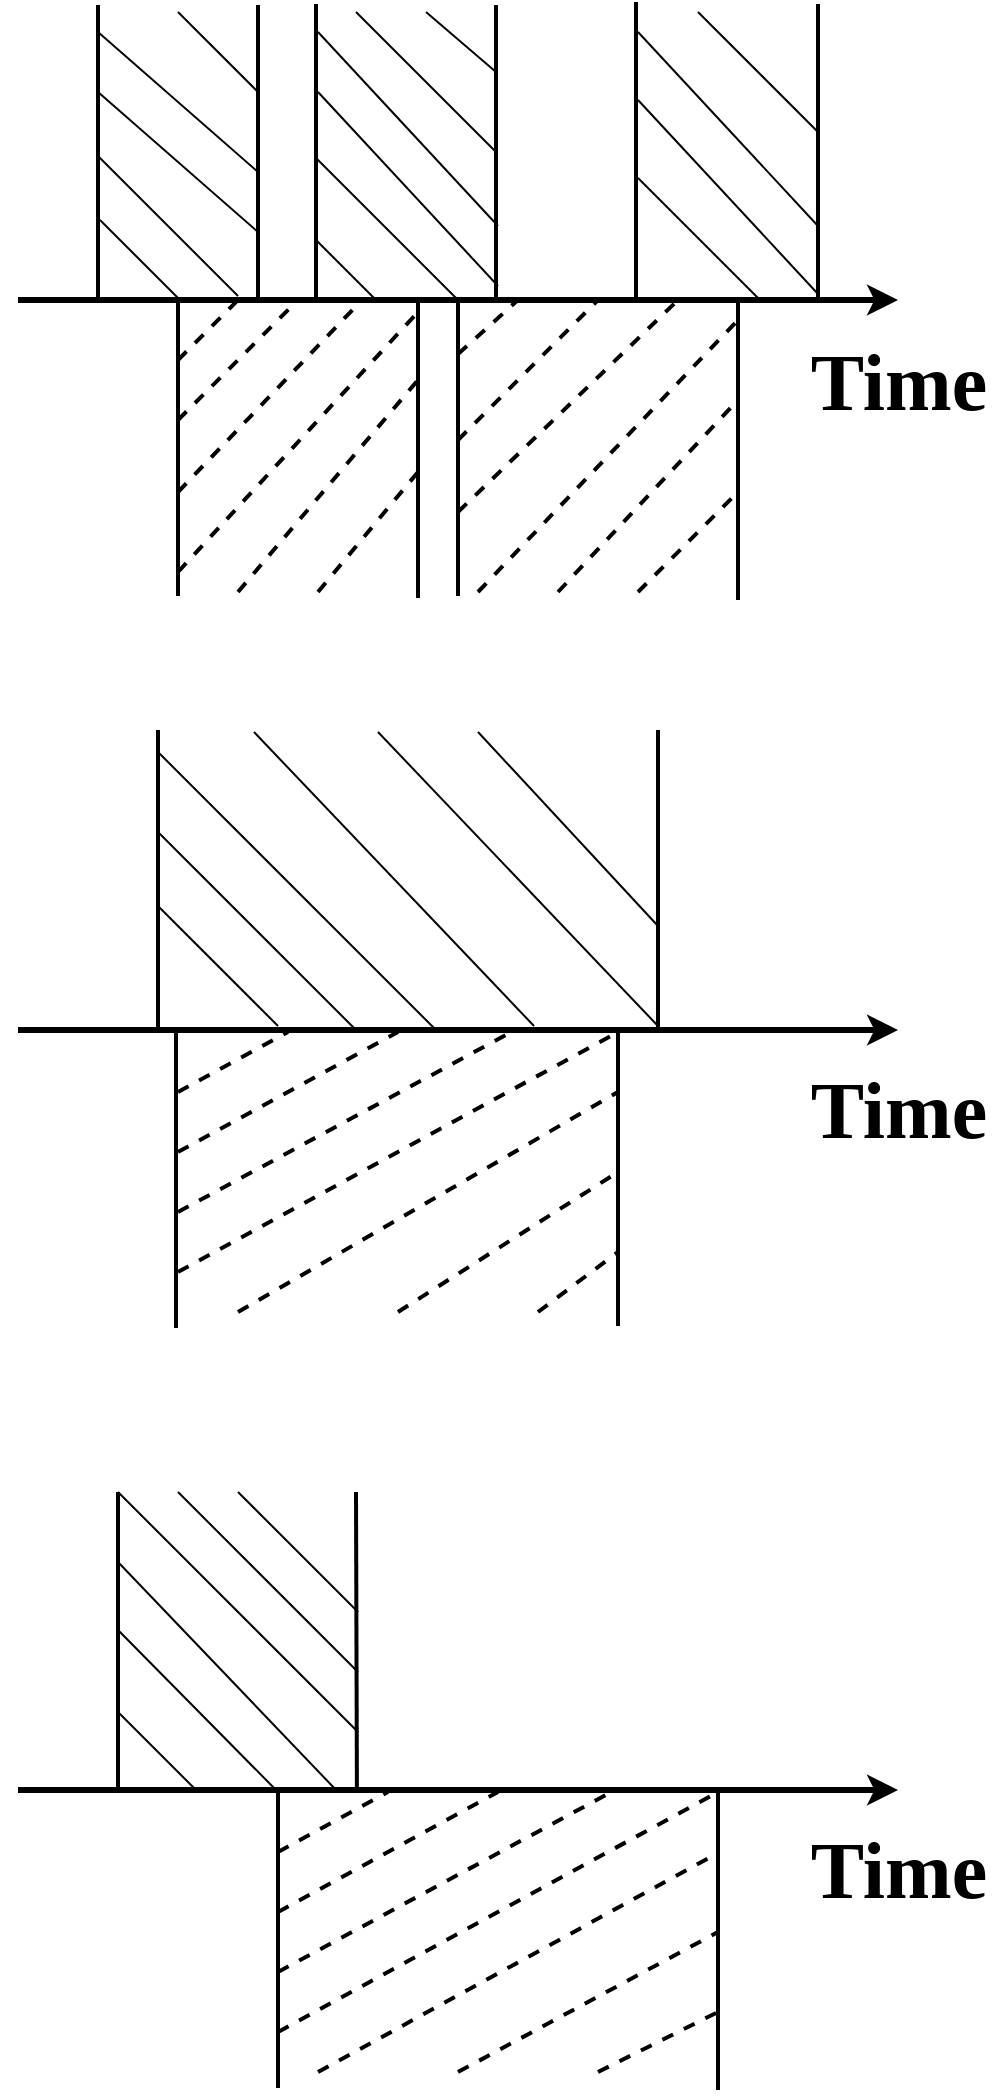 <mxfile version="13.3.1" type="device"><diagram id="qRE0BlbIc8GzUHkcvJrJ" name="Page-1"><mxGraphModel dx="946" dy="625" grid="1" gridSize="10" guides="1" tooltips="1" connect="1" arrows="1" fold="1" page="1" pageScale="1" pageWidth="827" pageHeight="1169" math="0" shadow="0"><root><mxCell id="0"/><mxCell id="1" parent="0"/><mxCell id="COiFNxoEM7ntZJSvQjRZ-1" value="" style="endArrow=classic;html=1;strokeWidth=3;" parent="1" edge="1"><mxGeometry width="50" height="50" relative="1" as="geometry"><mxPoint x="40" y="164" as="sourcePoint"/><mxPoint x="480" y="164" as="targetPoint"/></mxGeometry></mxCell><mxCell id="COiFNxoEM7ntZJSvQjRZ-41" value="" style="endArrow=none;dashed=1;html=1;strokeWidth=2;" parent="1" edge="1"><mxGeometry width="50" height="50" relative="1" as="geometry"><mxPoint x="120" y="224" as="sourcePoint"/><mxPoint x="180" y="164" as="targetPoint"/></mxGeometry></mxCell><mxCell id="COiFNxoEM7ntZJSvQjRZ-42" value="" style="endArrow=none;dashed=1;html=1;strokeWidth=2;" parent="1" edge="1"><mxGeometry width="50" height="50" relative="1" as="geometry"><mxPoint x="120" y="194" as="sourcePoint"/><mxPoint x="150" y="164" as="targetPoint"/></mxGeometry></mxCell><mxCell id="COiFNxoEM7ntZJSvQjRZ-44" value="" style="endArrow=none;dashed=1;html=1;strokeWidth=2;" parent="1" edge="1"><mxGeometry width="50" height="50" relative="1" as="geometry"><mxPoint x="120" y="260" as="sourcePoint"/><mxPoint x="212" y="164" as="targetPoint"/></mxGeometry></mxCell><mxCell id="COiFNxoEM7ntZJSvQjRZ-46" value="" style="endArrow=none;dashed=1;html=1;strokeWidth=2;" parent="1" edge="1"><mxGeometry width="50" height="50" relative="1" as="geometry"><mxPoint x="120" y="300" as="sourcePoint"/><mxPoint x="240" y="170" as="targetPoint"/></mxGeometry></mxCell><mxCell id="COiFNxoEM7ntZJSvQjRZ-47" value="" style="endArrow=none;dashed=1;html=1;strokeWidth=2;" parent="1" edge="1"><mxGeometry width="50" height="50" relative="1" as="geometry"><mxPoint x="150" y="310" as="sourcePoint"/><mxPoint x="240" y="204" as="targetPoint"/></mxGeometry></mxCell><mxCell id="COiFNxoEM7ntZJSvQjRZ-48" value="" style="endArrow=none;dashed=1;html=1;strokeWidth=2;" parent="1" edge="1"><mxGeometry width="50" height="50" relative="1" as="geometry"><mxPoint x="260" y="191" as="sourcePoint"/><mxPoint x="290" y="164" as="targetPoint"/></mxGeometry></mxCell><mxCell id="COiFNxoEM7ntZJSvQjRZ-50" value="" style="endArrow=none;dashed=1;html=1;strokeWidth=2;" parent="1" edge="1"><mxGeometry width="50" height="50" relative="1" as="geometry"><mxPoint x="260" y="234" as="sourcePoint"/><mxPoint x="330" y="164" as="targetPoint"/></mxGeometry></mxCell><mxCell id="COiFNxoEM7ntZJSvQjRZ-52" value="" style="endArrow=none;dashed=1;html=1;strokeWidth=2;" parent="1" edge="1"><mxGeometry width="50" height="50" relative="1" as="geometry"><mxPoint x="260" y="270" as="sourcePoint"/><mxPoint x="370" y="164" as="targetPoint"/></mxGeometry></mxCell><mxCell id="COiFNxoEM7ntZJSvQjRZ-54" value="" style="endArrow=none;dashed=1;html=1;strokeWidth=2;" parent="1" edge="1"><mxGeometry width="50" height="50" relative="1" as="geometry"><mxPoint x="270" y="310" as="sourcePoint"/><mxPoint x="400" y="174" as="targetPoint"/></mxGeometry></mxCell><mxCell id="COiFNxoEM7ntZJSvQjRZ-56" value="" style="endArrow=none;dashed=1;html=1;strokeWidth=2;" parent="1" edge="1"><mxGeometry width="50" height="50" relative="1" as="geometry"><mxPoint x="310" y="310" as="sourcePoint"/><mxPoint x="400" y="214" as="targetPoint"/></mxGeometry></mxCell><mxCell id="COiFNxoEM7ntZJSvQjRZ-57" value="" style="endArrow=classic;html=1;strokeWidth=3;" parent="1" edge="1"><mxGeometry width="50" height="50" relative="1" as="geometry"><mxPoint x="40" y="529" as="sourcePoint"/><mxPoint x="480" y="529" as="targetPoint"/></mxGeometry></mxCell><mxCell id="COiFNxoEM7ntZJSvQjRZ-108" value="" style="group" parent="1" vertex="1" connectable="0"><mxGeometry x="120" y="527" width="220" height="83" as="geometry"/></mxCell><mxCell id="COiFNxoEM7ntZJSvQjRZ-107" value="" style="group" parent="COiFNxoEM7ntZJSvQjRZ-108" vertex="1" connectable="0"><mxGeometry width="220" height="83" as="geometry"/></mxCell><mxCell id="COiFNxoEM7ntZJSvQjRZ-90" value="" style="endArrow=none;dashed=1;html=1;strokeWidth=2;" parent="COiFNxoEM7ntZJSvQjRZ-107" edge="1"><mxGeometry width="50" height="50" relative="1" as="geometry"><mxPoint y="63" as="sourcePoint"/><mxPoint x="110" y="3" as="targetPoint"/></mxGeometry></mxCell><mxCell id="COiFNxoEM7ntZJSvQjRZ-91" value="" style="endArrow=none;dashed=1;html=1;strokeWidth=2;" parent="COiFNxoEM7ntZJSvQjRZ-107" edge="1"><mxGeometry width="50" height="50" relative="1" as="geometry"><mxPoint y="33" as="sourcePoint"/><mxPoint x="55" y="3" as="targetPoint"/></mxGeometry></mxCell><mxCell id="COiFNxoEM7ntZJSvQjRZ-93" value="" style="endArrow=none;dashed=1;html=1;strokeWidth=2;" parent="COiFNxoEM7ntZJSvQjRZ-107" edge="1"><mxGeometry width="50" height="50" relative="1" as="geometry"><mxPoint y="93" as="sourcePoint"/><mxPoint x="166.663" y="3" as="targetPoint"/></mxGeometry></mxCell><mxCell id="COiFNxoEM7ntZJSvQjRZ-94" value="" style="endArrow=none;dashed=1;html=1;strokeWidth=2;" parent="COiFNxoEM7ntZJSvQjRZ-107" edge="1"><mxGeometry width="50" height="50" relative="1" as="geometry"><mxPoint y="123" as="sourcePoint"/><mxPoint x="220" y="3" as="targetPoint"/></mxGeometry></mxCell><mxCell id="COiFNxoEM7ntZJSvQjRZ-96" value="" style="endArrow=none;dashed=1;html=1;strokeWidth=2;" parent="COiFNxoEM7ntZJSvQjRZ-107" edge="1"><mxGeometry width="50" height="50" relative="1" as="geometry"><mxPoint x="30" y="143" as="sourcePoint"/><mxPoint x="220" y="33" as="targetPoint"/></mxGeometry></mxCell><mxCell id="R6PNOa5DfdEm70IOtQsC-13" value="" style="endArrow=none;html=1;strokeWidth=2;" edge="1" parent="COiFNxoEM7ntZJSvQjRZ-107"><mxGeometry width="50" height="50" relative="1" as="geometry"><mxPoint x="220" y="150" as="sourcePoint"/><mxPoint x="220" y="1" as="targetPoint"/></mxGeometry></mxCell><mxCell id="COiFNxoEM7ntZJSvQjRZ-109" value="" style="endArrow=classic;html=1;strokeWidth=3;" parent="1" edge="1"><mxGeometry width="50" height="50" relative="1" as="geometry"><mxPoint x="40" y="909" as="sourcePoint"/><mxPoint x="480" y="909" as="targetPoint"/></mxGeometry></mxCell><mxCell id="COiFNxoEM7ntZJSvQjRZ-120" value="" style="group" parent="1" vertex="1" connectable="0"><mxGeometry x="170" y="907" width="220" height="83" as="geometry"/></mxCell><mxCell id="COiFNxoEM7ntZJSvQjRZ-121" value="" style="group" parent="COiFNxoEM7ntZJSvQjRZ-120" vertex="1" connectable="0"><mxGeometry width="220" height="83" as="geometry"/></mxCell><mxCell id="COiFNxoEM7ntZJSvQjRZ-125" value="" style="endArrow=none;dashed=1;html=1;strokeWidth=2;" parent="COiFNxoEM7ntZJSvQjRZ-121" edge="1"><mxGeometry width="50" height="50" relative="1" as="geometry"><mxPoint y="63" as="sourcePoint"/><mxPoint x="110" y="3" as="targetPoint"/></mxGeometry></mxCell><mxCell id="COiFNxoEM7ntZJSvQjRZ-126" value="" style="endArrow=none;dashed=1;html=1;strokeWidth=2;" parent="COiFNxoEM7ntZJSvQjRZ-121" edge="1"><mxGeometry width="50" height="50" relative="1" as="geometry"><mxPoint y="33" as="sourcePoint"/><mxPoint x="55" y="3" as="targetPoint"/></mxGeometry></mxCell><mxCell id="COiFNxoEM7ntZJSvQjRZ-128" value="" style="endArrow=none;dashed=1;html=1;strokeWidth=2;" parent="COiFNxoEM7ntZJSvQjRZ-121" edge="1"><mxGeometry width="50" height="50" relative="1" as="geometry"><mxPoint y="93" as="sourcePoint"/><mxPoint x="166.663" y="3" as="targetPoint"/></mxGeometry></mxCell><mxCell id="COiFNxoEM7ntZJSvQjRZ-129" value="" style="endArrow=none;dashed=1;html=1;strokeWidth=2;" parent="COiFNxoEM7ntZJSvQjRZ-121" edge="1"><mxGeometry width="50" height="50" relative="1" as="geometry"><mxPoint y="123" as="sourcePoint"/><mxPoint x="220" y="3" as="targetPoint"/></mxGeometry></mxCell><mxCell id="COiFNxoEM7ntZJSvQjRZ-131" value="" style="endArrow=none;dashed=1;html=1;strokeWidth=2;" parent="COiFNxoEM7ntZJSvQjRZ-121" edge="1"><mxGeometry width="50" height="50" relative="1" as="geometry"><mxPoint x="20" y="143" as="sourcePoint"/><mxPoint x="219" y="34" as="targetPoint"/></mxGeometry></mxCell><mxCell id="COiFNxoEM7ntZJSvQjRZ-132" value="" style="group" parent="1" vertex="1" connectable="0"><mxGeometry x="90" y="829" width="120" height="80" as="geometry"/></mxCell><mxCell id="COiFNxoEM7ntZJSvQjRZ-110" value="" style="group" parent="COiFNxoEM7ntZJSvQjRZ-132" vertex="1" connectable="0"><mxGeometry width="120.0" height="80" as="geometry"/></mxCell><mxCell id="COiFNxoEM7ntZJSvQjRZ-111" value="" style="endArrow=none;html=1;strokeWidth=2;" parent="COiFNxoEM7ntZJSvQjRZ-110" edge="1"><mxGeometry width="50" height="50" relative="1" as="geometry"><mxPoint y="80" as="sourcePoint"/><mxPoint y="-69" as="targetPoint"/></mxGeometry></mxCell><mxCell id="COiFNxoEM7ntZJSvQjRZ-112" value="" style="endArrow=none;html=1;strokeWidth=2;" parent="COiFNxoEM7ntZJSvQjRZ-110" edge="1"><mxGeometry width="50" height="50" relative="1" as="geometry"><mxPoint x="119.455" y="80" as="sourcePoint"/><mxPoint x="119" y="-69" as="targetPoint"/></mxGeometry></mxCell><mxCell id="R6PNOa5DfdEm70IOtQsC-1" value="" style="endArrow=none;html=1;" edge="1" parent="COiFNxoEM7ntZJSvQjRZ-110"><mxGeometry width="50" height="50" relative="1" as="geometry"><mxPoint x="40" y="81" as="sourcePoint"/><mxPoint y="41" as="targetPoint"/></mxGeometry></mxCell><mxCell id="R6PNOa5DfdEm70IOtQsC-2" value="" style="endArrow=none;html=1;" edge="1" parent="COiFNxoEM7ntZJSvQjRZ-110"><mxGeometry width="50" height="50" relative="1" as="geometry"><mxPoint x="80" y="81" as="sourcePoint"/><mxPoint as="targetPoint"/></mxGeometry></mxCell><mxCell id="COiFNxoEM7ntZJSvQjRZ-135" value="&lt;p&gt;&lt;font face=&quot;Times New Roman&quot; size=&quot;1&quot;&gt;&lt;b style=&quot;font-size: 40px&quot;&gt;Time&lt;/b&gt;&lt;/font&gt;&lt;/p&gt;" style="text;html=1;align=center;verticalAlign=middle;resizable=0;points=[];autosize=1;" parent="1" vertex="1"><mxGeometry x="430" y="923.5" width="100" height="50" as="geometry"/></mxCell><mxCell id="R6PNOa5DfdEm70IOtQsC-3" value="" style="endArrow=none;html=1;" edge="1" parent="1"><mxGeometry width="50" height="50" relative="1" as="geometry"><mxPoint x="200" y="910" as="sourcePoint"/><mxPoint x="90" y="795" as="targetPoint"/></mxGeometry></mxCell><mxCell id="R6PNOa5DfdEm70IOtQsC-4" value="" style="endArrow=none;html=1;" edge="1" parent="1"><mxGeometry width="50" height="50" relative="1" as="geometry"><mxPoint x="210" y="880" as="sourcePoint"/><mxPoint x="90" y="760" as="targetPoint"/></mxGeometry></mxCell><mxCell id="R6PNOa5DfdEm70IOtQsC-5" value="" style="endArrow=none;html=1;" edge="1" parent="1"><mxGeometry width="50" height="50" relative="1" as="geometry"><mxPoint x="210" y="850" as="sourcePoint"/><mxPoint x="120" y="760" as="targetPoint"/></mxGeometry></mxCell><mxCell id="R6PNOa5DfdEm70IOtQsC-7" value="" style="endArrow=none;html=1;" edge="1" parent="1"><mxGeometry width="50" height="50" relative="1" as="geometry"><mxPoint x="210" y="820" as="sourcePoint"/><mxPoint x="150" y="760" as="targetPoint"/></mxGeometry></mxCell><mxCell id="R6PNOa5DfdEm70IOtQsC-9" value="" style="endArrow=none;html=1;strokeWidth=2;" edge="1" parent="1"><mxGeometry width="50" height="50" relative="1" as="geometry"><mxPoint x="170" y="1058" as="sourcePoint"/><mxPoint x="170" y="909" as="targetPoint"/></mxGeometry></mxCell><mxCell id="R6PNOa5DfdEm70IOtQsC-10" value="" style="endArrow=none;html=1;strokeWidth=2;" edge="1" parent="1"><mxGeometry width="50" height="50" relative="1" as="geometry"><mxPoint x="390" y="1059" as="sourcePoint"/><mxPoint x="390" y="910" as="targetPoint"/></mxGeometry></mxCell><mxCell id="R6PNOa5DfdEm70IOtQsC-11" value="" style="endArrow=none;dashed=1;html=1;strokeWidth=2;" edge="1" parent="1"><mxGeometry width="50" height="50" relative="1" as="geometry"><mxPoint x="260" y="1050" as="sourcePoint"/><mxPoint x="390" y="980" as="targetPoint"/></mxGeometry></mxCell><mxCell id="R6PNOa5DfdEm70IOtQsC-12" value="" style="endArrow=none;dashed=1;html=1;strokeWidth=2;" edge="1" parent="1"><mxGeometry width="50" height="50" relative="1" as="geometry"><mxPoint x="330" y="1050" as="sourcePoint"/><mxPoint x="390" y="1020" as="targetPoint"/></mxGeometry></mxCell><mxCell id="R6PNOa5DfdEm70IOtQsC-14" value="" style="endArrow=none;html=1;strokeWidth=2;" edge="1" parent="1"><mxGeometry width="50" height="50" relative="1" as="geometry"><mxPoint x="119" y="678" as="sourcePoint"/><mxPoint x="119" y="529" as="targetPoint"/></mxGeometry></mxCell><mxCell id="R6PNOa5DfdEm70IOtQsC-15" value="" style="endArrow=none;html=1;strokeWidth=2;" edge="1" parent="1"><mxGeometry width="50" height="50" relative="1" as="geometry"><mxPoint x="110" y="528" as="sourcePoint"/><mxPoint x="110" y="379" as="targetPoint"/></mxGeometry></mxCell><mxCell id="R6PNOa5DfdEm70IOtQsC-16" value="" style="endArrow=none;html=1;strokeWidth=2;" edge="1" parent="1"><mxGeometry width="50" height="50" relative="1" as="geometry"><mxPoint x="360" y="528" as="sourcePoint"/><mxPoint x="360" y="379" as="targetPoint"/></mxGeometry></mxCell><mxCell id="R6PNOa5DfdEm70IOtQsC-17" value="" style="endArrow=none;dashed=1;html=1;strokeWidth=2;" edge="1" parent="1"><mxGeometry width="50" height="50" relative="1" as="geometry"><mxPoint x="230" y="670" as="sourcePoint"/><mxPoint x="340" y="600" as="targetPoint"/></mxGeometry></mxCell><mxCell id="R6PNOa5DfdEm70IOtQsC-18" value="" style="endArrow=none;dashed=1;html=1;strokeWidth=2;" edge="1" parent="1"><mxGeometry width="50" height="50" relative="1" as="geometry"><mxPoint x="300" y="670" as="sourcePoint"/><mxPoint x="340" y="640" as="targetPoint"/></mxGeometry></mxCell><mxCell id="R6PNOa5DfdEm70IOtQsC-19" value="" style="endArrow=none;html=1;" edge="1" parent="1"><mxGeometry width="50" height="50" relative="1" as="geometry"><mxPoint x="170" y="527" as="sourcePoint"/><mxPoint x="110" y="467" as="targetPoint"/></mxGeometry></mxCell><mxCell id="R6PNOa5DfdEm70IOtQsC-21" value="" style="endArrow=none;html=1;" edge="1" parent="1"><mxGeometry width="50" height="50" relative="1" as="geometry"><mxPoint x="210" y="530" as="sourcePoint"/><mxPoint x="110" y="430" as="targetPoint"/></mxGeometry></mxCell><mxCell id="R6PNOa5DfdEm70IOtQsC-22" value="" style="endArrow=none;html=1;" edge="1" parent="1"><mxGeometry width="50" height="50" relative="1" as="geometry"><mxPoint x="250" y="530" as="sourcePoint"/><mxPoint x="110" y="390" as="targetPoint"/></mxGeometry></mxCell><mxCell id="R6PNOa5DfdEm70IOtQsC-23" value="" style="endArrow=none;html=1;" edge="1" parent="1"><mxGeometry width="50" height="50" relative="1" as="geometry"><mxPoint x="298" y="527" as="sourcePoint"/><mxPoint x="158" y="380" as="targetPoint"/></mxGeometry></mxCell><mxCell id="R6PNOa5DfdEm70IOtQsC-24" value="" style="endArrow=none;html=1;" edge="1" parent="1"><mxGeometry width="50" height="50" relative="1" as="geometry"><mxPoint x="360" y="527" as="sourcePoint"/><mxPoint x="220" y="380" as="targetPoint"/></mxGeometry></mxCell><mxCell id="R6PNOa5DfdEm70IOtQsC-25" value="" style="endArrow=none;html=1;" edge="1" parent="1"><mxGeometry width="50" height="50" relative="1" as="geometry"><mxPoint x="360" y="477" as="sourcePoint"/><mxPoint x="270" y="380" as="targetPoint"/></mxGeometry></mxCell><mxCell id="R6PNOa5DfdEm70IOtQsC-26" value="" style="endArrow=none;html=1;strokeWidth=2;" edge="1" parent="1"><mxGeometry width="50" height="50" relative="1" as="geometry"><mxPoint x="400" y="314" as="sourcePoint"/><mxPoint x="400" y="165" as="targetPoint"/></mxGeometry></mxCell><mxCell id="R6PNOa5DfdEm70IOtQsC-27" value="" style="endArrow=none;html=1;strokeWidth=2;" edge="1" parent="1"><mxGeometry width="50" height="50" relative="1" as="geometry"><mxPoint x="260" y="312" as="sourcePoint"/><mxPoint x="260" y="163" as="targetPoint"/></mxGeometry></mxCell><mxCell id="R6PNOa5DfdEm70IOtQsC-28" value="" style="endArrow=none;html=1;strokeWidth=2;" edge="1" parent="1"><mxGeometry width="50" height="50" relative="1" as="geometry"><mxPoint x="240" y="313" as="sourcePoint"/><mxPoint x="240" y="164" as="targetPoint"/></mxGeometry></mxCell><mxCell id="R6PNOa5DfdEm70IOtQsC-29" value="" style="endArrow=none;html=1;strokeWidth=2;" edge="1" parent="1"><mxGeometry width="50" height="50" relative="1" as="geometry"><mxPoint x="120" y="312" as="sourcePoint"/><mxPoint x="120" y="163" as="targetPoint"/></mxGeometry></mxCell><mxCell id="R6PNOa5DfdEm70IOtQsC-30" value="" style="endArrow=none;html=1;strokeWidth=2;" edge="1" parent="1"><mxGeometry width="50" height="50" relative="1" as="geometry"><mxPoint x="80" y="165.5" as="sourcePoint"/><mxPoint x="80" y="16.5" as="targetPoint"/></mxGeometry></mxCell><mxCell id="R6PNOa5DfdEm70IOtQsC-31" value="" style="endArrow=none;html=1;strokeWidth=2;" edge="1" parent="1"><mxGeometry width="50" height="50" relative="1" as="geometry"><mxPoint x="160" y="165.5" as="sourcePoint"/><mxPoint x="160" y="16.5" as="targetPoint"/></mxGeometry></mxCell><mxCell id="R6PNOa5DfdEm70IOtQsC-32" value="" style="endArrow=none;html=1;strokeWidth=2;" edge="1" parent="1"><mxGeometry width="50" height="50" relative="1" as="geometry"><mxPoint x="189" y="165" as="sourcePoint"/><mxPoint x="189" y="16" as="targetPoint"/></mxGeometry></mxCell><mxCell id="R6PNOa5DfdEm70IOtQsC-33" value="" style="endArrow=none;html=1;strokeWidth=2;" edge="1" parent="1"><mxGeometry width="50" height="50" relative="1" as="geometry"><mxPoint x="279" y="165.5" as="sourcePoint"/><mxPoint x="279" y="16.5" as="targetPoint"/></mxGeometry></mxCell><mxCell id="R6PNOa5DfdEm70IOtQsC-34" value="" style="endArrow=none;html=1;strokeWidth=2;" edge="1" parent="1"><mxGeometry width="50" height="50" relative="1" as="geometry"><mxPoint x="349" y="164" as="sourcePoint"/><mxPoint x="349" y="15" as="targetPoint"/></mxGeometry></mxCell><mxCell id="R6PNOa5DfdEm70IOtQsC-35" value="" style="endArrow=none;html=1;strokeWidth=2;" edge="1" parent="1"><mxGeometry width="50" height="50" relative="1" as="geometry"><mxPoint x="440" y="165" as="sourcePoint"/><mxPoint x="440" y="16" as="targetPoint"/></mxGeometry></mxCell><mxCell id="R6PNOa5DfdEm70IOtQsC-36" value="" style="endArrow=none;dashed=1;html=1;strokeWidth=2;" edge="1" parent="1"><mxGeometry width="50" height="50" relative="1" as="geometry"><mxPoint x="190" y="310" as="sourcePoint"/><mxPoint x="240" y="250" as="targetPoint"/></mxGeometry></mxCell><mxCell id="R6PNOa5DfdEm70IOtQsC-37" value="" style="endArrow=none;dashed=1;html=1;strokeWidth=2;" edge="1" parent="1"><mxGeometry width="50" height="50" relative="1" as="geometry"><mxPoint x="350" y="310" as="sourcePoint"/><mxPoint x="400" y="260" as="targetPoint"/></mxGeometry></mxCell><mxCell id="R6PNOa5DfdEm70IOtQsC-38" value="" style="endArrow=none;html=1;" edge="1" parent="1"><mxGeometry width="50" height="50" relative="1" as="geometry"><mxPoint x="440" y="161" as="sourcePoint"/><mxPoint x="350" y="64" as="targetPoint"/></mxGeometry></mxCell><mxCell id="R6PNOa5DfdEm70IOtQsC-39" value="" style="endArrow=none;html=1;" edge="1" parent="1"><mxGeometry width="50" height="50" relative="1" as="geometry"><mxPoint x="410" y="163" as="sourcePoint"/><mxPoint x="350" y="103" as="targetPoint"/></mxGeometry></mxCell><mxCell id="R6PNOa5DfdEm70IOtQsC-40" value="" style="endArrow=none;html=1;" edge="1" parent="1"><mxGeometry width="50" height="50" relative="1" as="geometry"><mxPoint x="440" y="127" as="sourcePoint"/><mxPoint x="350" y="30" as="targetPoint"/></mxGeometry></mxCell><mxCell id="R6PNOa5DfdEm70IOtQsC-42" value="" style="endArrow=none;html=1;" edge="1" parent="1"><mxGeometry width="50" height="50" relative="1" as="geometry"><mxPoint x="440" y="80" as="sourcePoint"/><mxPoint x="380" y="20" as="targetPoint"/></mxGeometry></mxCell><mxCell id="R6PNOa5DfdEm70IOtQsC-43" value="" style="endArrow=none;html=1;" edge="1" parent="1"><mxGeometry width="50" height="50" relative="1" as="geometry"><mxPoint x="280" y="157" as="sourcePoint"/><mxPoint x="190" y="60" as="targetPoint"/></mxGeometry></mxCell><mxCell id="R6PNOa5DfdEm70IOtQsC-44" value="" style="endArrow=none;html=1;" edge="1" parent="1"><mxGeometry width="50" height="50" relative="1" as="geometry"><mxPoint x="280" y="127" as="sourcePoint"/><mxPoint x="190" y="30" as="targetPoint"/></mxGeometry></mxCell><mxCell id="R6PNOa5DfdEm70IOtQsC-45" value="" style="endArrow=none;html=1;" edge="1" parent="1"><mxGeometry width="50" height="50" relative="1" as="geometry"><mxPoint x="279" y="90" as="sourcePoint"/><mxPoint x="209" y="20" as="targetPoint"/></mxGeometry></mxCell><mxCell id="R6PNOa5DfdEm70IOtQsC-46" value="" style="endArrow=none;html=1;" edge="1" parent="1"><mxGeometry width="50" height="50" relative="1" as="geometry"><mxPoint x="259" y="163" as="sourcePoint"/><mxPoint x="189" y="93" as="targetPoint"/></mxGeometry></mxCell><mxCell id="R6PNOa5DfdEm70IOtQsC-47" value="" style="endArrow=none;html=1;" edge="1" parent="1"><mxGeometry width="50" height="50" relative="1" as="geometry"><mxPoint x="219" y="164" as="sourcePoint"/><mxPoint x="189" y="134" as="targetPoint"/></mxGeometry></mxCell><mxCell id="R6PNOa5DfdEm70IOtQsC-48" value="" style="endArrow=none;html=1;" edge="1" parent="1"><mxGeometry width="50" height="50" relative="1" as="geometry"><mxPoint x="279" y="50" as="sourcePoint"/><mxPoint x="244" y="20" as="targetPoint"/></mxGeometry></mxCell><mxCell id="R6PNOa5DfdEm70IOtQsC-49" value="" style="endArrow=none;html=1;" edge="1" parent="1"><mxGeometry width="50" height="50" relative="1" as="geometry"><mxPoint x="150" y="162" as="sourcePoint"/><mxPoint x="80" y="92" as="targetPoint"/></mxGeometry></mxCell><mxCell id="R6PNOa5DfdEm70IOtQsC-50" value="" style="endArrow=none;html=1;" edge="1" parent="1"><mxGeometry width="50" height="50" relative="1" as="geometry"><mxPoint x="121" y="164" as="sourcePoint"/><mxPoint x="81" y="124" as="targetPoint"/></mxGeometry></mxCell><mxCell id="R6PNOa5DfdEm70IOtQsC-51" value="" style="endArrow=none;html=1;" edge="1" parent="1"><mxGeometry width="50" height="50" relative="1" as="geometry"><mxPoint x="160" y="130" as="sourcePoint"/><mxPoint x="80" y="60" as="targetPoint"/></mxGeometry></mxCell><mxCell id="R6PNOa5DfdEm70IOtQsC-52" value="" style="endArrow=none;html=1;" edge="1" parent="1"><mxGeometry width="50" height="50" relative="1" as="geometry"><mxPoint x="160" y="100" as="sourcePoint"/><mxPoint x="80" y="30" as="targetPoint"/></mxGeometry></mxCell><mxCell id="R6PNOa5DfdEm70IOtQsC-53" value="" style="endArrow=none;html=1;" edge="1" parent="1"><mxGeometry width="50" height="50" relative="1" as="geometry"><mxPoint x="160" y="60" as="sourcePoint"/><mxPoint x="120" y="20" as="targetPoint"/></mxGeometry></mxCell><mxCell id="R6PNOa5DfdEm70IOtQsC-54" value="&lt;p&gt;&lt;font face=&quot;Times New Roman&quot; size=&quot;1&quot;&gt;&lt;b style=&quot;font-size: 40px&quot;&gt;Time&lt;/b&gt;&lt;/font&gt;&lt;/p&gt;" style="text;html=1;align=center;verticalAlign=middle;resizable=0;points=[];autosize=1;" vertex="1" parent="1"><mxGeometry x="430" y="543.5" width="100" height="50" as="geometry"/></mxCell><mxCell id="R6PNOa5DfdEm70IOtQsC-55" value="&lt;p&gt;&lt;font face=&quot;Times New Roman&quot; size=&quot;1&quot;&gt;&lt;b style=&quot;font-size: 40px&quot;&gt;Time&lt;/b&gt;&lt;/font&gt;&lt;/p&gt;" style="text;html=1;align=center;verticalAlign=middle;resizable=0;points=[];autosize=1;" vertex="1" parent="1"><mxGeometry x="430" y="180" width="100" height="50" as="geometry"/></mxCell></root></mxGraphModel></diagram></mxfile>